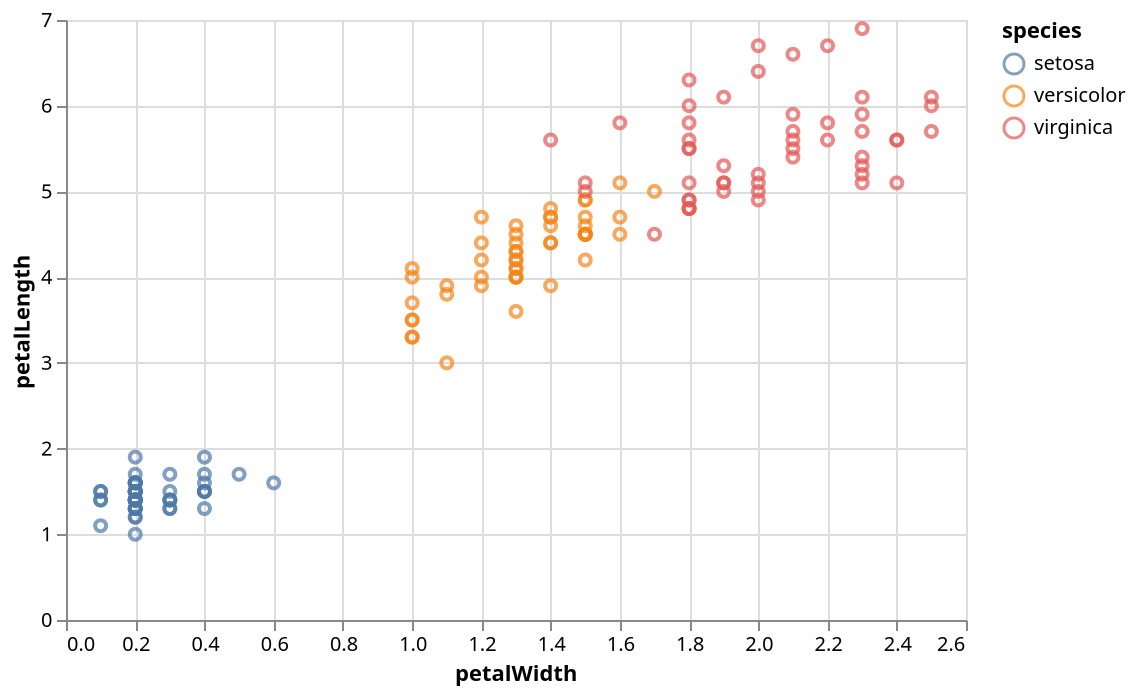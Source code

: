 {"$schema": "https://vega.github.io/schema/vega-lite/v2.json", "mark": "point", "encoding": {"color": {"field": "species", "type": "nominal"}, "x": {"field": "petalWidth", "type": "quantitative"}, "y": {"field": "petalLength", "type": "quantitative"}}, "height": 300, "width": 450, "selection": {"grid": {"bind": "scales", "type": "interval"}}, "data": {"values": [{"petalLength": 1.4, "petalWidth": 0.2, "sepalLength": 5.1, "sepalWidth": 3.5, "species": "setosa"}, {"petalLength": 1.4, "petalWidth": 0.2, "sepalLength": 4.9, "sepalWidth": 3.0, "species": "setosa"}, {"petalLength": 1.3, "petalWidth": 0.2, "sepalLength": 4.7, "sepalWidth": 3.2, "species": "setosa"}, {"petalLength": 1.5, "petalWidth": 0.2, "sepalLength": 4.6, "sepalWidth": 3.1, "species": "setosa"}, {"petalLength": 1.4, "petalWidth": 0.2, "sepalLength": 5.0, "sepalWidth": 3.6, "species": "setosa"}, {"petalLength": 1.7000000000000002, "petalWidth": 0.4, "sepalLength": 5.4, "sepalWidth": 3.9, "species": "setosa"}, {"petalLength": 1.4, "petalWidth": 0.30000000000000004, "sepalLength": 4.6, "sepalWidth": 3.4, "species": "setosa"}, {"petalLength": 1.5, "petalWidth": 0.2, "sepalLength": 5.0, "sepalWidth": 3.4, "species": "setosa"}, {"petalLength": 1.4, "petalWidth": 0.2, "sepalLength": 4.4, "sepalWidth": 2.9, "species": "setosa"}, {"petalLength": 1.5, "petalWidth": 0.1, "sepalLength": 4.9, "sepalWidth": 3.1, "species": "setosa"}, {"petalLength": 1.5, "petalWidth": 0.2, "sepalLength": 5.4, "sepalWidth": 3.7, "species": "setosa"}, {"petalLength": 1.6, "petalWidth": 0.2, "sepalLength": 4.8, "sepalWidth": 3.4, "species": "setosa"}, {"petalLength": 1.4, "petalWidth": 0.1, "sepalLength": 4.8, "sepalWidth": 3.0, "species": "setosa"}, {"petalLength": 1.1, "petalWidth": 0.1, "sepalLength": 4.3, "sepalWidth": 3.0, "species": "setosa"}, {"petalLength": 1.2, "petalWidth": 0.2, "sepalLength": 5.8, "sepalWidth": 4.0, "species": "setosa"}, {"petalLength": 1.5, "petalWidth": 0.4, "sepalLength": 5.7, "sepalWidth": 4.4, "species": "setosa"}, {"petalLength": 1.3, "petalWidth": 0.4, "sepalLength": 5.4, "sepalWidth": 3.9, "species": "setosa"}, {"petalLength": 1.4, "petalWidth": 0.30000000000000004, "sepalLength": 5.1, "sepalWidth": 3.5, "species": "setosa"}, {"petalLength": 1.7000000000000002, "petalWidth": 0.30000000000000004, "sepalLength": 5.7, "sepalWidth": 3.8, "species": "setosa"}, {"petalLength": 1.5, "petalWidth": 0.30000000000000004, "sepalLength": 5.1, "sepalWidth": 3.8, "species": "setosa"}, {"petalLength": 1.7000000000000002, "petalWidth": 0.2, "sepalLength": 5.4, "sepalWidth": 3.4, "species": "setosa"}, {"petalLength": 1.5, "petalWidth": 0.4, "sepalLength": 5.1, "sepalWidth": 3.7, "species": "setosa"}, {"petalLength": 1.0, "petalWidth": 0.2, "sepalLength": 4.6, "sepalWidth": 3.6, "species": "setosa"}, {"petalLength": 1.7000000000000002, "petalWidth": 0.5, "sepalLength": 5.1, "sepalWidth": 3.3, "species": "setosa"}, {"petalLength": 1.9, "petalWidth": 0.2, "sepalLength": 4.8, "sepalWidth": 3.4, "species": "setosa"}, {"petalLength": 1.6, "petalWidth": 0.2, "sepalLength": 5.0, "sepalWidth": 3.0, "species": "setosa"}, {"petalLength": 1.6, "petalWidth": 0.4, "sepalLength": 5.0, "sepalWidth": 3.4, "species": "setosa"}, {"petalLength": 1.5, "petalWidth": 0.2, "sepalLength": 5.2, "sepalWidth": 3.5, "species": "setosa"}, {"petalLength": 1.4, "petalWidth": 0.2, "sepalLength": 5.2, "sepalWidth": 3.4, "species": "setosa"}, {"petalLength": 1.6, "petalWidth": 0.2, "sepalLength": 4.7, "sepalWidth": 3.2, "species": "setosa"}, {"petalLength": 1.6, "petalWidth": 0.2, "sepalLength": 4.8, "sepalWidth": 3.1, "species": "setosa"}, {"petalLength": 1.5, "petalWidth": 0.4, "sepalLength": 5.4, "sepalWidth": 3.4, "species": "setosa"}, {"petalLength": 1.5, "petalWidth": 0.1, "sepalLength": 5.2, "sepalWidth": 4.1, "species": "setosa"}, {"petalLength": 1.4, "petalWidth": 0.2, "sepalLength": 5.5, "sepalWidth": 4.2, "species": "setosa"}, {"petalLength": 1.5, "petalWidth": 0.2, "sepalLength": 4.9, "sepalWidth": 3.1, "species": "setosa"}, {"petalLength": 1.2, "petalWidth": 0.2, "sepalLength": 5.0, "sepalWidth": 3.2, "species": "setosa"}, {"petalLength": 1.3, "petalWidth": 0.2, "sepalLength": 5.5, "sepalWidth": 3.5, "species": "setosa"}, {"petalLength": 1.4, "petalWidth": 0.1, "sepalLength": 4.9, "sepalWidth": 3.6, "species": "setosa"}, {"petalLength": 1.3, "petalWidth": 0.2, "sepalLength": 4.4, "sepalWidth": 3.0, "species": "setosa"}, {"petalLength": 1.5, "petalWidth": 0.2, "sepalLength": 5.1, "sepalWidth": 3.4, "species": "setosa"}, {"petalLength": 1.3, "petalWidth": 0.30000000000000004, "sepalLength": 5.0, "sepalWidth": 3.5, "species": "setosa"}, {"petalLength": 1.3, "petalWidth": 0.30000000000000004, "sepalLength": 4.5, "sepalWidth": 2.3, "species": "setosa"}, {"petalLength": 1.3, "petalWidth": 0.2, "sepalLength": 4.4, "sepalWidth": 3.2, "species": "setosa"}, {"petalLength": 1.6, "petalWidth": 0.6000000000000001, "sepalLength": 5.0, "sepalWidth": 3.5, "species": "setosa"}, {"petalLength": 1.9, "petalWidth": 0.4, "sepalLength": 5.1, "sepalWidth": 3.8, "species": "setosa"}, {"petalLength": 1.4, "petalWidth": 0.30000000000000004, "sepalLength": 4.8, "sepalWidth": 3.0, "species": "setosa"}, {"petalLength": 1.6, "petalWidth": 0.2, "sepalLength": 5.1, "sepalWidth": 3.8, "species": "setosa"}, {"petalLength": 1.4, "petalWidth": 0.2, "sepalLength": 4.6, "sepalWidth": 3.2, "species": "setosa"}, {"petalLength": 1.5, "petalWidth": 0.2, "sepalLength": 5.3, "sepalWidth": 3.7, "species": "setosa"}, {"petalLength": 1.4, "petalWidth": 0.2, "sepalLength": 5.0, "sepalWidth": 3.3, "species": "setosa"}, {"petalLength": 4.7, "petalWidth": 1.4, "sepalLength": 7.0, "sepalWidth": 3.2, "species": "versicolor"}, {"petalLength": 4.5, "petalWidth": 1.5, "sepalLength": 6.4, "sepalWidth": 3.2, "species": "versicolor"}, {"petalLength": 4.9, "petalWidth": 1.5, "sepalLength": 6.9, "sepalWidth": 3.1, "species": "versicolor"}, {"petalLength": 4.0, "petalWidth": 1.3, "sepalLength": 5.5, "sepalWidth": 2.3, "species": "versicolor"}, {"petalLength": 4.6, "petalWidth": 1.5, "sepalLength": 6.5, "sepalWidth": 2.8, "species": "versicolor"}, {"petalLength": 4.5, "petalWidth": 1.3, "sepalLength": 5.7, "sepalWidth": 2.8, "species": "versicolor"}, {"petalLength": 4.7, "petalWidth": 1.6, "sepalLength": 6.3, "sepalWidth": 3.3, "species": "versicolor"}, {"petalLength": 3.3, "petalWidth": 1.0, "sepalLength": 4.9, "sepalWidth": 2.4, "species": "versicolor"}, {"petalLength": 4.6, "petalWidth": 1.3, "sepalLength": 6.6, "sepalWidth": 2.9, "species": "versicolor"}, {"petalLength": 3.9, "petalWidth": 1.4, "sepalLength": 5.2, "sepalWidth": 2.7, "species": "versicolor"}, {"petalLength": 3.5, "petalWidth": 1.0, "sepalLength": 5.0, "sepalWidth": 2.0, "species": "versicolor"}, {"petalLength": 4.2, "petalWidth": 1.5, "sepalLength": 5.9, "sepalWidth": 3.0, "species": "versicolor"}, {"petalLength": 4.0, "petalWidth": 1.0, "sepalLength": 6.0, "sepalWidth": 2.2, "species": "versicolor"}, {"petalLength": 4.7, "petalWidth": 1.4, "sepalLength": 6.1, "sepalWidth": 2.9, "species": "versicolor"}, {"petalLength": 3.6, "petalWidth": 1.3, "sepalLength": 5.6, "sepalWidth": 2.9, "species": "versicolor"}, {"petalLength": 4.4, "petalWidth": 1.4, "sepalLength": 6.7, "sepalWidth": 3.1, "species": "versicolor"}, {"petalLength": 4.5, "petalWidth": 1.5, "sepalLength": 5.6, "sepalWidth": 3.0, "species": "versicolor"}, {"petalLength": 4.1, "petalWidth": 1.0, "sepalLength": 5.8, "sepalWidth": 2.7, "species": "versicolor"}, {"petalLength": 4.5, "petalWidth": 1.5, "sepalLength": 6.2, "sepalWidth": 2.2, "species": "versicolor"}, {"petalLength": 3.9, "petalWidth": 1.1, "sepalLength": 5.6, "sepalWidth": 2.5, "species": "versicolor"}, {"petalLength": 4.8, "petalWidth": 1.8, "sepalLength": 5.9, "sepalWidth": 3.2, "species": "versicolor"}, {"petalLength": 4.0, "petalWidth": 1.3, "sepalLength": 6.1, "sepalWidth": 2.8, "species": "versicolor"}, {"petalLength": 4.9, "petalWidth": 1.5, "sepalLength": 6.3, "sepalWidth": 2.5, "species": "versicolor"}, {"petalLength": 4.7, "petalWidth": 1.2, "sepalLength": 6.1, "sepalWidth": 2.8, "species": "versicolor"}, {"petalLength": 4.3, "petalWidth": 1.3, "sepalLength": 6.4, "sepalWidth": 2.9, "species": "versicolor"}, {"petalLength": 4.4, "petalWidth": 1.4, "sepalLength": 6.6, "sepalWidth": 3.0, "species": "versicolor"}, {"petalLength": 4.8, "petalWidth": 1.4, "sepalLength": 6.8, "sepalWidth": 2.8, "species": "versicolor"}, {"petalLength": 5.0, "petalWidth": 1.7000000000000002, "sepalLength": 6.7, "sepalWidth": 3.0, "species": "versicolor"}, {"petalLength": 4.5, "petalWidth": 1.5, "sepalLength": 6.0, "sepalWidth": 2.9, "species": "versicolor"}, {"petalLength": 3.5, "petalWidth": 1.0, "sepalLength": 5.7, "sepalWidth": 2.6, "species": "versicolor"}, {"petalLength": 3.8, "petalWidth": 1.1, "sepalLength": 5.5, "sepalWidth": 2.4, "species": "versicolor"}, {"petalLength": 3.7, "petalWidth": 1.0, "sepalLength": 5.5, "sepalWidth": 2.4, "species": "versicolor"}, {"petalLength": 3.9, "petalWidth": 1.2, "sepalLength": 5.8, "sepalWidth": 2.7, "species": "versicolor"}, {"petalLength": 5.1, "petalWidth": 1.6, "sepalLength": 6.0, "sepalWidth": 2.7, "species": "versicolor"}, {"petalLength": 4.5, "petalWidth": 1.5, "sepalLength": 5.4, "sepalWidth": 3.0, "species": "versicolor"}, {"petalLength": 4.5, "petalWidth": 1.6, "sepalLength": 6.0, "sepalWidth": 3.4, "species": "versicolor"}, {"petalLength": 4.7, "petalWidth": 1.5, "sepalLength": 6.7, "sepalWidth": 3.1, "species": "versicolor"}, {"petalLength": 4.4, "petalWidth": 1.3, "sepalLength": 6.3, "sepalWidth": 2.3, "species": "versicolor"}, {"petalLength": 4.1, "petalWidth": 1.3, "sepalLength": 5.6, "sepalWidth": 3.0, "species": "versicolor"}, {"petalLength": 4.0, "petalWidth": 1.3, "sepalLength": 5.5, "sepalWidth": 2.5, "species": "versicolor"}, {"petalLength": 4.4, "petalWidth": 1.2, "sepalLength": 5.5, "sepalWidth": 2.6, "species": "versicolor"}, {"petalLength": 4.6, "petalWidth": 1.4, "sepalLength": 6.1, "sepalWidth": 3.0, "species": "versicolor"}, {"petalLength": 4.0, "petalWidth": 1.2, "sepalLength": 5.8, "sepalWidth": 2.6, "species": "versicolor"}, {"petalLength": 3.3, "petalWidth": 1.0, "sepalLength": 5.0, "sepalWidth": 2.3, "species": "versicolor"}, {"petalLength": 4.2, "petalWidth": 1.3, "sepalLength": 5.6, "sepalWidth": 2.7, "species": "versicolor"}, {"petalLength": 4.2, "petalWidth": 1.2, "sepalLength": 5.7, "sepalWidth": 3.0, "species": "versicolor"}, {"petalLength": 4.2, "petalWidth": 1.3, "sepalLength": 5.7, "sepalWidth": 2.9, "species": "versicolor"}, {"petalLength": 4.3, "petalWidth": 1.3, "sepalLength": 6.2, "sepalWidth": 2.9, "species": "versicolor"}, {"petalLength": 3.0, "petalWidth": 1.1, "sepalLength": 5.1, "sepalWidth": 2.5, "species": "versicolor"}, {"petalLength": 4.1, "petalWidth": 1.3, "sepalLength": 5.7, "sepalWidth": 2.8, "species": "versicolor"}, {"petalLength": 6.0, "petalWidth": 2.5, "sepalLength": 6.3, "sepalWidth": 3.3, "species": "virginica"}, {"petalLength": 5.1, "petalWidth": 1.9, "sepalLength": 5.8, "sepalWidth": 2.7, "species": "virginica"}, {"petalLength": 5.9, "petalWidth": 2.1, "sepalLength": 7.1, "sepalWidth": 3.0, "species": "virginica"}, {"petalLength": 5.6, "petalWidth": 1.8, "sepalLength": 6.3, "sepalWidth": 2.9, "species": "virginica"}, {"petalLength": 5.8, "petalWidth": 2.2, "sepalLength": 6.5, "sepalWidth": 3.0, "species": "virginica"}, {"petalLength": 6.6, "petalWidth": 2.1, "sepalLength": 7.6, "sepalWidth": 3.0, "species": "virginica"}, {"petalLength": 4.5, "petalWidth": 1.7000000000000002, "sepalLength": 4.9, "sepalWidth": 2.5, "species": "virginica"}, {"petalLength": 6.3, "petalWidth": 1.8, "sepalLength": 7.3, "sepalWidth": 2.9, "species": "virginica"}, {"petalLength": 5.8, "petalWidth": 1.8, "sepalLength": 6.7, "sepalWidth": 2.5, "species": "virginica"}, {"petalLength": 6.1, "petalWidth": 2.5, "sepalLength": 7.2, "sepalWidth": 3.6, "species": "virginica"}, {"petalLength": 5.1, "petalWidth": 2.0, "sepalLength": 6.5, "sepalWidth": 3.2, "species": "virginica"}, {"petalLength": 5.3, "petalWidth": 1.9, "sepalLength": 6.4, "sepalWidth": 2.7, "species": "virginica"}, {"petalLength": 5.5, "petalWidth": 2.1, "sepalLength": 6.8, "sepalWidth": 3.0, "species": "virginica"}, {"petalLength": 5.0, "petalWidth": 2.0, "sepalLength": 5.7, "sepalWidth": 2.5, "species": "virginica"}, {"petalLength": 5.1, "petalWidth": 2.4, "sepalLength": 5.8, "sepalWidth": 2.8, "species": "virginica"}, {"petalLength": 5.3, "petalWidth": 2.3, "sepalLength": 6.4, "sepalWidth": 3.2, "species": "virginica"}, {"petalLength": 5.5, "petalWidth": 1.8, "sepalLength": 6.5, "sepalWidth": 3.0, "species": "virginica"}, {"petalLength": 6.7, "petalWidth": 2.2, "sepalLength": 7.7, "sepalWidth": 3.8, "species": "virginica"}, {"petalLength": 6.9, "petalWidth": 2.3, "sepalLength": 7.7, "sepalWidth": 2.6, "species": "virginica"}, {"petalLength": 5.0, "petalWidth": 1.5, "sepalLength": 6.0, "sepalWidth": 2.2, "species": "virginica"}, {"petalLength": 5.7, "petalWidth": 2.3, "sepalLength": 6.9, "sepalWidth": 3.2, "species": "virginica"}, {"petalLength": 4.9, "petalWidth": 2.0, "sepalLength": 5.6, "sepalWidth": 2.8, "species": "virginica"}, {"petalLength": 6.7, "petalWidth": 2.0, "sepalLength": 7.7, "sepalWidth": 2.8, "species": "virginica"}, {"petalLength": 4.9, "petalWidth": 1.8, "sepalLength": 6.3, "sepalWidth": 2.7, "species": "virginica"}, {"petalLength": 5.7, "petalWidth": 2.1, "sepalLength": 6.7, "sepalWidth": 3.3, "species": "virginica"}, {"petalLength": 6.0, "petalWidth": 1.8, "sepalLength": 7.2, "sepalWidth": 3.2, "species": "virginica"}, {"petalLength": 4.8, "petalWidth": 1.8, "sepalLength": 6.2, "sepalWidth": 2.8, "species": "virginica"}, {"petalLength": 4.9, "petalWidth": 1.8, "sepalLength": 6.1, "sepalWidth": 3.0, "species": "virginica"}, {"petalLength": 5.6, "petalWidth": 2.1, "sepalLength": 6.4, "sepalWidth": 2.8, "species": "virginica"}, {"petalLength": 5.8, "petalWidth": 1.6, "sepalLength": 7.2, "sepalWidth": 3.0, "species": "virginica"}, {"petalLength": 6.1, "petalWidth": 1.9, "sepalLength": 7.4, "sepalWidth": 2.8, "species": "virginica"}, {"petalLength": 6.4, "petalWidth": 2.0, "sepalLength": 7.9, "sepalWidth": 3.8, "species": "virginica"}, {"petalLength": 5.6, "petalWidth": 2.2, "sepalLength": 6.4, "sepalWidth": 2.8, "species": "virginica"}, {"petalLength": 5.1, "petalWidth": 1.5, "sepalLength": 6.3, "sepalWidth": 2.8, "species": "virginica"}, {"petalLength": 5.6, "petalWidth": 1.4, "sepalLength": 6.1, "sepalWidth": 2.6, "species": "virginica"}, {"petalLength": 6.1, "petalWidth": 2.3, "sepalLength": 7.7, "sepalWidth": 3.0, "species": "virginica"}, {"petalLength": 5.6, "petalWidth": 2.4, "sepalLength": 6.3, "sepalWidth": 3.4, "species": "virginica"}, {"petalLength": 5.5, "petalWidth": 1.8, "sepalLength": 6.4, "sepalWidth": 3.1, "species": "virginica"}, {"petalLength": 4.8, "petalWidth": 1.8, "sepalLength": 6.0, "sepalWidth": 3.0, "species": "virginica"}, {"petalLength": 5.4, "petalWidth": 2.1, "sepalLength": 6.9, "sepalWidth": 3.1, "species": "virginica"}, {"petalLength": 5.6, "petalWidth": 2.4, "sepalLength": 6.7, "sepalWidth": 3.1, "species": "virginica"}, {"petalLength": 5.1, "petalWidth": 2.3, "sepalLength": 6.9, "sepalWidth": 3.1, "species": "virginica"}, {"petalLength": 5.1, "petalWidth": 1.9, "sepalLength": 5.8, "sepalWidth": 2.7, "species": "virginica"}, {"petalLength": 5.9, "petalWidth": 2.3, "sepalLength": 6.8, "sepalWidth": 3.2, "species": "virginica"}, {"petalLength": 5.7, "petalWidth": 2.5, "sepalLength": 6.7, "sepalWidth": 3.3, "species": "virginica"}, {"petalLength": 5.2, "petalWidth": 2.3, "sepalLength": 6.7, "sepalWidth": 3.0, "species": "virginica"}, {"petalLength": 5.0, "petalWidth": 1.9, "sepalLength": 6.3, "sepalWidth": 2.5, "species": "virginica"}, {"petalLength": 5.2, "petalWidth": 2.0, "sepalLength": 6.5, "sepalWidth": 3.0, "species": "virginica"}, {"petalLength": 5.4, "petalWidth": 2.3, "sepalLength": 6.2, "sepalWidth": 3.4, "species": "virginica"}, {"petalLength": 5.1, "petalWidth": 1.8, "sepalLength": 5.9, "sepalWidth": 3.0, "species": "virginica"}]}}